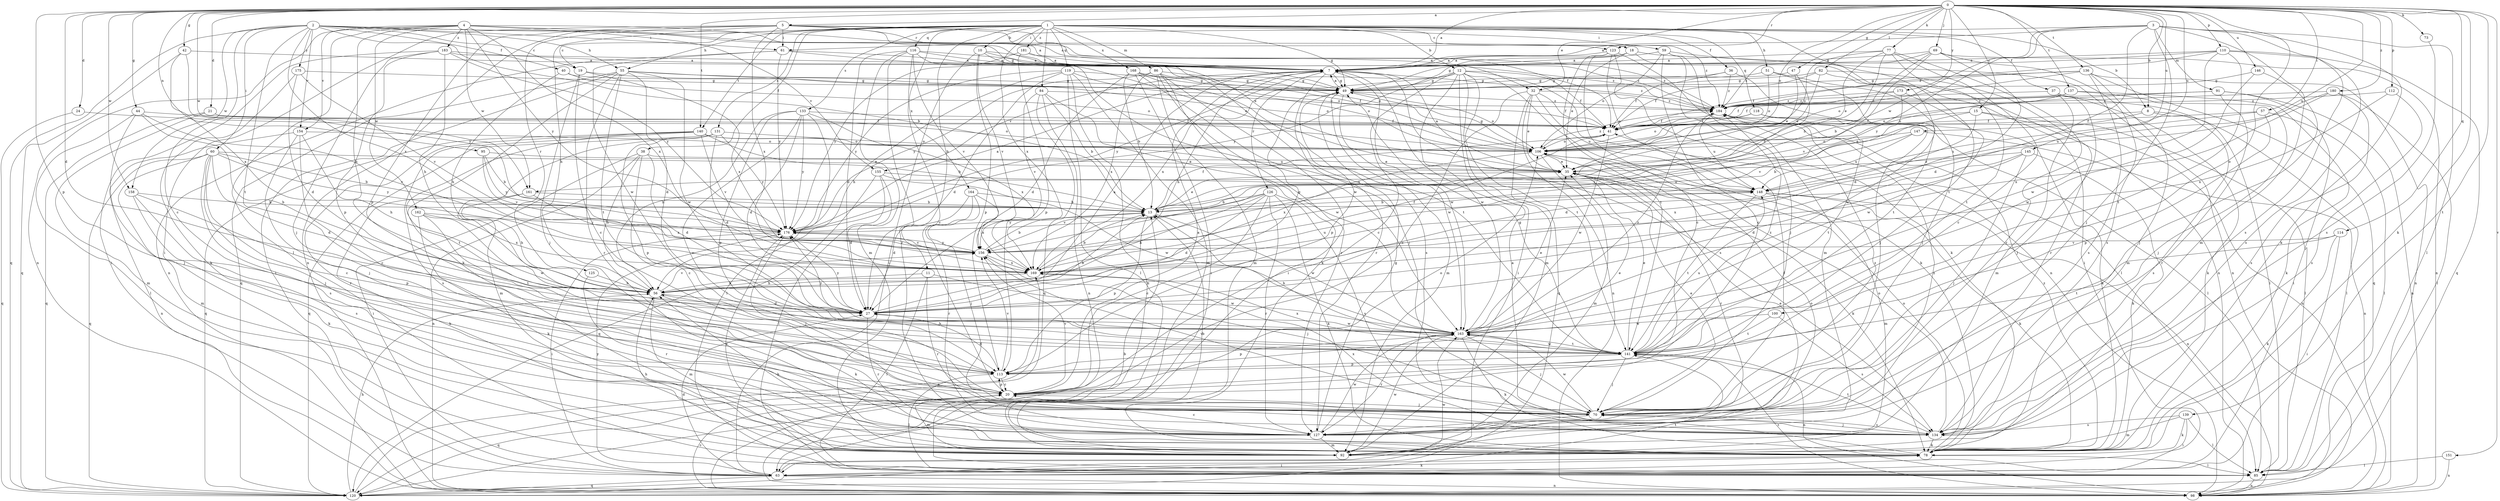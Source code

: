 strict digraph  {
0;
1;
2;
3;
4;
5;
7;
8;
10;
11;
12;
13;
15;
18;
19;
20;
21;
24;
27;
32;
35;
36;
37;
38;
40;
41;
42;
44;
47;
49;
51;
55;
56;
57;
59;
60;
61;
63;
69;
70;
73;
77;
78;
82;
84;
85;
86;
91;
92;
95;
98;
100;
106;
110;
112;
113;
114;
116;
118;
119;
120;
123;
125;
126;
127;
131;
133;
134;
136;
137;
139;
140;
141;
145;
146;
147;
148;
151;
154;
155;
156;
158;
161;
162;
163;
164;
168;
169;
173;
175;
176;
180;
181;
183;
184;
0 -> 5  [label=a];
0 -> 7  [label=a];
0 -> 8  [label=b];
0 -> 15  [label=c];
0 -> 21  [label=d];
0 -> 24  [label=d];
0 -> 27  [label=d];
0 -> 32  [label=e];
0 -> 42  [label=g];
0 -> 44  [label=g];
0 -> 47  [label=g];
0 -> 57  [label=i];
0 -> 69  [label=j];
0 -> 73  [label=k];
0 -> 77  [label=k];
0 -> 78  [label=k];
0 -> 82  [label=l];
0 -> 95  [label=n];
0 -> 100  [label=o];
0 -> 106  [label=o];
0 -> 110  [label=p];
0 -> 112  [label=p];
0 -> 113  [label=p];
0 -> 114  [label=q];
0 -> 123  [label=r];
0 -> 136  [label=t];
0 -> 137  [label=t];
0 -> 139  [label=t];
0 -> 140  [label=t];
0 -> 145  [label=u];
0 -> 146  [label=u];
0 -> 147  [label=u];
0 -> 148  [label=u];
0 -> 151  [label=v];
0 -> 158  [label=w];
0 -> 161  [label=w];
0 -> 173  [label=y];
0 -> 180  [label=z];
1 -> 8  [label=b];
1 -> 10  [label=b];
1 -> 11  [label=b];
1 -> 12  [label=b];
1 -> 18  [label=c];
1 -> 19  [label=c];
1 -> 36  [label=f];
1 -> 37  [label=f];
1 -> 38  [label=f];
1 -> 49  [label=g];
1 -> 51  [label=h];
1 -> 55  [label=h];
1 -> 59  [label=i];
1 -> 84  [label=l];
1 -> 86  [label=m];
1 -> 98  [label=n];
1 -> 116  [label=q];
1 -> 118  [label=q];
1 -> 119  [label=q];
1 -> 131  [label=s];
1 -> 133  [label=s];
1 -> 140  [label=t];
1 -> 141  [label=t];
1 -> 164  [label=x];
1 -> 168  [label=x];
1 -> 169  [label=x];
1 -> 181  [label=z];
2 -> 13  [label=b];
2 -> 19  [label=c];
2 -> 20  [label=c];
2 -> 40  [label=f];
2 -> 41  [label=f];
2 -> 55  [label=h];
2 -> 60  [label=i];
2 -> 61  [label=i];
2 -> 120  [label=q];
2 -> 123  [label=r];
2 -> 141  [label=t];
2 -> 154  [label=v];
2 -> 169  [label=x];
2 -> 175  [label=y];
2 -> 158  [label=w];
3 -> 7  [label=a];
3 -> 27  [label=d];
3 -> 61  [label=i];
3 -> 70  [label=j];
3 -> 78  [label=k];
3 -> 85  [label=l];
3 -> 91  [label=m];
3 -> 92  [label=m];
3 -> 134  [label=s];
3 -> 161  [label=w];
3 -> 176  [label=y];
4 -> 7  [label=a];
4 -> 49  [label=g];
4 -> 56  [label=h];
4 -> 85  [label=l];
4 -> 98  [label=n];
4 -> 154  [label=v];
4 -> 155  [label=v];
4 -> 161  [label=w];
4 -> 162  [label=w];
4 -> 169  [label=x];
4 -> 176  [label=y];
4 -> 183  [label=z];
5 -> 7  [label=a];
5 -> 32  [label=e];
5 -> 35  [label=e];
5 -> 56  [label=h];
5 -> 61  [label=i];
5 -> 63  [label=i];
5 -> 113  [label=p];
5 -> 125  [label=r];
5 -> 169  [label=x];
5 -> 184  [label=z];
7 -> 49  [label=g];
7 -> 56  [label=h];
7 -> 126  [label=r];
7 -> 127  [label=r];
7 -> 134  [label=s];
7 -> 155  [label=v];
7 -> 163  [label=w];
7 -> 184  [label=z];
8 -> 35  [label=e];
8 -> 41  [label=f];
8 -> 85  [label=l];
8 -> 134  [label=s];
10 -> 7  [label=a];
10 -> 63  [label=i];
10 -> 113  [label=p];
10 -> 156  [label=v];
10 -> 163  [label=w];
10 -> 184  [label=z];
11 -> 56  [label=h];
11 -> 85  [label=l];
11 -> 127  [label=r];
11 -> 163  [label=w];
12 -> 20  [label=c];
12 -> 41  [label=f];
12 -> 49  [label=g];
12 -> 63  [label=i];
12 -> 78  [label=k];
12 -> 85  [label=l];
12 -> 92  [label=m];
12 -> 141  [label=t];
12 -> 163  [label=w];
12 -> 169  [label=x];
12 -> 176  [label=y];
13 -> 35  [label=e];
13 -> 41  [label=f];
13 -> 113  [label=p];
13 -> 163  [label=w];
13 -> 176  [label=y];
15 -> 27  [label=d];
15 -> 41  [label=f];
15 -> 85  [label=l];
15 -> 98  [label=n];
15 -> 156  [label=v];
18 -> 7  [label=a];
18 -> 35  [label=e];
18 -> 63  [label=i];
18 -> 98  [label=n];
18 -> 176  [label=y];
19 -> 20  [label=c];
19 -> 49  [label=g];
19 -> 70  [label=j];
19 -> 169  [label=x];
20 -> 7  [label=a];
20 -> 70  [label=j];
20 -> 92  [label=m];
20 -> 106  [label=o];
20 -> 113  [label=p];
20 -> 120  [label=q];
20 -> 156  [label=v];
21 -> 41  [label=f];
21 -> 92  [label=m];
21 -> 106  [label=o];
21 -> 120  [label=q];
24 -> 41  [label=f];
24 -> 120  [label=q];
27 -> 7  [label=a];
27 -> 13  [label=b];
27 -> 127  [label=r];
27 -> 163  [label=w];
27 -> 176  [label=y];
32 -> 20  [label=c];
32 -> 35  [label=e];
32 -> 41  [label=f];
32 -> 98  [label=n];
32 -> 120  [label=q];
32 -> 148  [label=u];
32 -> 184  [label=z];
35 -> 7  [label=a];
35 -> 78  [label=k];
35 -> 127  [label=r];
35 -> 148  [label=u];
36 -> 41  [label=f];
36 -> 49  [label=g];
36 -> 70  [label=j];
36 -> 184  [label=z];
37 -> 70  [label=j];
37 -> 78  [label=k];
37 -> 85  [label=l];
37 -> 92  [label=m];
37 -> 184  [label=z];
38 -> 20  [label=c];
38 -> 27  [label=d];
38 -> 35  [label=e];
38 -> 56  [label=h];
38 -> 63  [label=i];
38 -> 98  [label=n];
40 -> 49  [label=g];
40 -> 56  [label=h];
40 -> 106  [label=o];
41 -> 106  [label=o];
41 -> 163  [label=w];
42 -> 7  [label=a];
42 -> 120  [label=q];
42 -> 169  [label=x];
42 -> 176  [label=y];
44 -> 41  [label=f];
44 -> 56  [label=h];
44 -> 70  [label=j];
44 -> 85  [label=l];
44 -> 156  [label=v];
47 -> 13  [label=b];
47 -> 35  [label=e];
47 -> 49  [label=g];
49 -> 7  [label=a];
49 -> 92  [label=m];
49 -> 106  [label=o];
49 -> 113  [label=p];
49 -> 163  [label=w];
49 -> 184  [label=z];
51 -> 49  [label=g];
51 -> 70  [label=j];
51 -> 106  [label=o];
51 -> 141  [label=t];
55 -> 27  [label=d];
55 -> 49  [label=g];
55 -> 63  [label=i];
55 -> 78  [label=k];
55 -> 106  [label=o];
55 -> 120  [label=q];
55 -> 127  [label=r];
55 -> 141  [label=t];
55 -> 163  [label=w];
56 -> 27  [label=d];
56 -> 49  [label=g];
56 -> 78  [label=k];
56 -> 92  [label=m];
56 -> 156  [label=v];
57 -> 41  [label=f];
57 -> 85  [label=l];
57 -> 113  [label=p];
57 -> 148  [label=u];
59 -> 7  [label=a];
59 -> 20  [label=c];
59 -> 70  [label=j];
59 -> 92  [label=m];
59 -> 98  [label=n];
59 -> 106  [label=o];
60 -> 13  [label=b];
60 -> 20  [label=c];
60 -> 27  [label=d];
60 -> 35  [label=e];
60 -> 70  [label=j];
60 -> 92  [label=m];
60 -> 120  [label=q];
60 -> 134  [label=s];
60 -> 176  [label=y];
61 -> 7  [label=a];
61 -> 35  [label=e];
61 -> 98  [label=n];
61 -> 163  [label=w];
61 -> 176  [label=y];
63 -> 27  [label=d];
63 -> 78  [label=k];
63 -> 98  [label=n];
63 -> 120  [label=q];
63 -> 163  [label=w];
63 -> 176  [label=y];
69 -> 7  [label=a];
69 -> 13  [label=b];
69 -> 27  [label=d];
69 -> 98  [label=n];
69 -> 134  [label=s];
69 -> 156  [label=v];
69 -> 184  [label=z];
70 -> 35  [label=e];
70 -> 41  [label=f];
70 -> 127  [label=r];
70 -> 134  [label=s];
70 -> 156  [label=v];
70 -> 163  [label=w];
70 -> 184  [label=z];
73 -> 134  [label=s];
77 -> 7  [label=a];
77 -> 13  [label=b];
77 -> 20  [label=c];
77 -> 35  [label=e];
77 -> 106  [label=o];
77 -> 127  [label=r];
77 -> 141  [label=t];
78 -> 7  [label=a];
78 -> 13  [label=b];
78 -> 56  [label=h];
78 -> 63  [label=i];
78 -> 85  [label=l];
78 -> 106  [label=o];
78 -> 184  [label=z];
82 -> 35  [label=e];
82 -> 41  [label=f];
82 -> 49  [label=g];
82 -> 127  [label=r];
82 -> 163  [label=w];
84 -> 13  [label=b];
84 -> 98  [label=n];
84 -> 120  [label=q];
84 -> 156  [label=v];
84 -> 163  [label=w];
84 -> 184  [label=z];
85 -> 98  [label=n];
86 -> 49  [label=g];
86 -> 63  [label=i];
86 -> 78  [label=k];
86 -> 92  [label=m];
86 -> 127  [label=r];
86 -> 134  [label=s];
86 -> 169  [label=x];
86 -> 176  [label=y];
91 -> 63  [label=i];
91 -> 98  [label=n];
91 -> 106  [label=o];
91 -> 127  [label=r];
91 -> 184  [label=z];
92 -> 56  [label=h];
92 -> 106  [label=o];
92 -> 163  [label=w];
92 -> 176  [label=y];
95 -> 13  [label=b];
95 -> 35  [label=e];
95 -> 156  [label=v];
95 -> 176  [label=y];
98 -> 20  [label=c];
98 -> 141  [label=t];
100 -> 134  [label=s];
100 -> 141  [label=t];
100 -> 163  [label=w];
106 -> 35  [label=e];
106 -> 49  [label=g];
106 -> 92  [label=m];
106 -> 169  [label=x];
106 -> 184  [label=z];
110 -> 7  [label=a];
110 -> 49  [label=g];
110 -> 120  [label=q];
110 -> 134  [label=s];
110 -> 141  [label=t];
110 -> 163  [label=w];
110 -> 184  [label=z];
112 -> 134  [label=s];
112 -> 169  [label=x];
112 -> 184  [label=z];
113 -> 20  [label=c];
113 -> 27  [label=d];
113 -> 35  [label=e];
113 -> 85  [label=l];
113 -> 156  [label=v];
114 -> 63  [label=i];
114 -> 78  [label=k];
114 -> 141  [label=t];
114 -> 156  [label=v];
116 -> 7  [label=a];
116 -> 20  [label=c];
116 -> 27  [label=d];
116 -> 92  [label=m];
116 -> 106  [label=o];
116 -> 127  [label=r];
116 -> 156  [label=v];
116 -> 184  [label=z];
118 -> 41  [label=f];
118 -> 78  [label=k];
118 -> 106  [label=o];
118 -> 141  [label=t];
119 -> 27  [label=d];
119 -> 49  [label=g];
119 -> 56  [label=h];
119 -> 85  [label=l];
119 -> 92  [label=m];
119 -> 98  [label=n];
119 -> 106  [label=o];
119 -> 176  [label=y];
120 -> 13  [label=b];
120 -> 56  [label=h];
120 -> 141  [label=t];
120 -> 169  [label=x];
123 -> 7  [label=a];
123 -> 20  [label=c];
123 -> 78  [label=k];
123 -> 98  [label=n];
123 -> 141  [label=t];
123 -> 148  [label=u];
125 -> 56  [label=h];
125 -> 127  [label=r];
126 -> 13  [label=b];
126 -> 20  [label=c];
126 -> 27  [label=d];
126 -> 56  [label=h];
126 -> 78  [label=k];
126 -> 127  [label=r];
126 -> 134  [label=s];
126 -> 156  [label=v];
127 -> 20  [label=c];
127 -> 35  [label=e];
127 -> 49  [label=g];
127 -> 92  [label=m];
127 -> 163  [label=w];
127 -> 184  [label=z];
131 -> 27  [label=d];
131 -> 92  [label=m];
131 -> 106  [label=o];
131 -> 113  [label=p];
131 -> 120  [label=q];
131 -> 176  [label=y];
133 -> 20  [label=c];
133 -> 27  [label=d];
133 -> 41  [label=f];
133 -> 56  [label=h];
133 -> 85  [label=l];
133 -> 113  [label=p];
133 -> 169  [label=x];
133 -> 176  [label=y];
134 -> 70  [label=j];
134 -> 78  [label=k];
134 -> 106  [label=o];
134 -> 141  [label=t];
134 -> 169  [label=x];
136 -> 41  [label=f];
136 -> 49  [label=g];
136 -> 92  [label=m];
136 -> 98  [label=n];
136 -> 106  [label=o];
136 -> 120  [label=q];
136 -> 134  [label=s];
137 -> 41  [label=f];
137 -> 70  [label=j];
137 -> 78  [label=k];
137 -> 106  [label=o];
137 -> 184  [label=z];
139 -> 63  [label=i];
139 -> 78  [label=k];
139 -> 85  [label=l];
139 -> 92  [label=m];
139 -> 134  [label=s];
140 -> 13  [label=b];
140 -> 106  [label=o];
140 -> 120  [label=q];
140 -> 127  [label=r];
140 -> 134  [label=s];
140 -> 141  [label=t];
140 -> 148  [label=u];
140 -> 156  [label=v];
141 -> 13  [label=b];
141 -> 35  [label=e];
141 -> 49  [label=g];
141 -> 56  [label=h];
141 -> 70  [label=j];
141 -> 98  [label=n];
141 -> 113  [label=p];
141 -> 148  [label=u];
141 -> 163  [label=w];
141 -> 169  [label=x];
141 -> 184  [label=z];
145 -> 27  [label=d];
145 -> 35  [label=e];
145 -> 70  [label=j];
145 -> 78  [label=k];
145 -> 169  [label=x];
146 -> 49  [label=g];
146 -> 70  [label=j];
146 -> 163  [label=w];
147 -> 13  [label=b];
147 -> 98  [label=n];
147 -> 106  [label=o];
147 -> 148  [label=u];
148 -> 13  [label=b];
148 -> 78  [label=k];
148 -> 92  [label=m];
148 -> 98  [label=n];
148 -> 141  [label=t];
151 -> 85  [label=l];
151 -> 98  [label=n];
154 -> 20  [label=c];
154 -> 56  [label=h];
154 -> 70  [label=j];
154 -> 98  [label=n];
154 -> 106  [label=o];
155 -> 27  [label=d];
155 -> 85  [label=l];
155 -> 120  [label=q];
155 -> 148  [label=u];
155 -> 163  [label=w];
156 -> 13  [label=b];
156 -> 70  [label=j];
156 -> 169  [label=x];
156 -> 176  [label=y];
158 -> 13  [label=b];
158 -> 78  [label=k];
158 -> 113  [label=p];
158 -> 134  [label=s];
161 -> 13  [label=b];
161 -> 56  [label=h];
161 -> 78  [label=k];
161 -> 169  [label=x];
162 -> 78  [label=k];
162 -> 141  [label=t];
162 -> 163  [label=w];
162 -> 169  [label=x];
162 -> 176  [label=y];
163 -> 35  [label=e];
163 -> 70  [label=j];
163 -> 78  [label=k];
163 -> 113  [label=p];
163 -> 127  [label=r];
163 -> 141  [label=t];
163 -> 176  [label=y];
163 -> 184  [label=z];
164 -> 13  [label=b];
164 -> 27  [label=d];
164 -> 70  [label=j];
164 -> 127  [label=r];
164 -> 169  [label=x];
168 -> 13  [label=b];
168 -> 27  [label=d];
168 -> 41  [label=f];
168 -> 49  [label=g];
168 -> 63  [label=i];
168 -> 70  [label=j];
168 -> 141  [label=t];
169 -> 13  [label=b];
169 -> 41  [label=f];
169 -> 56  [label=h];
169 -> 148  [label=u];
173 -> 41  [label=f];
173 -> 156  [label=v];
173 -> 163  [label=w];
173 -> 184  [label=z];
175 -> 27  [label=d];
175 -> 49  [label=g];
175 -> 78  [label=k];
175 -> 156  [label=v];
176 -> 7  [label=a];
176 -> 63  [label=i];
176 -> 70  [label=j];
176 -> 156  [label=v];
180 -> 85  [label=l];
180 -> 134  [label=s];
180 -> 148  [label=u];
180 -> 169  [label=x];
180 -> 184  [label=z];
181 -> 7  [label=a];
181 -> 113  [label=p];
181 -> 176  [label=y];
181 -> 184  [label=z];
183 -> 7  [label=a];
183 -> 56  [label=h];
183 -> 63  [label=i];
183 -> 70  [label=j];
183 -> 106  [label=o];
183 -> 113  [label=p];
183 -> 176  [label=y];
184 -> 41  [label=f];
184 -> 85  [label=l];
184 -> 148  [label=u];
}
